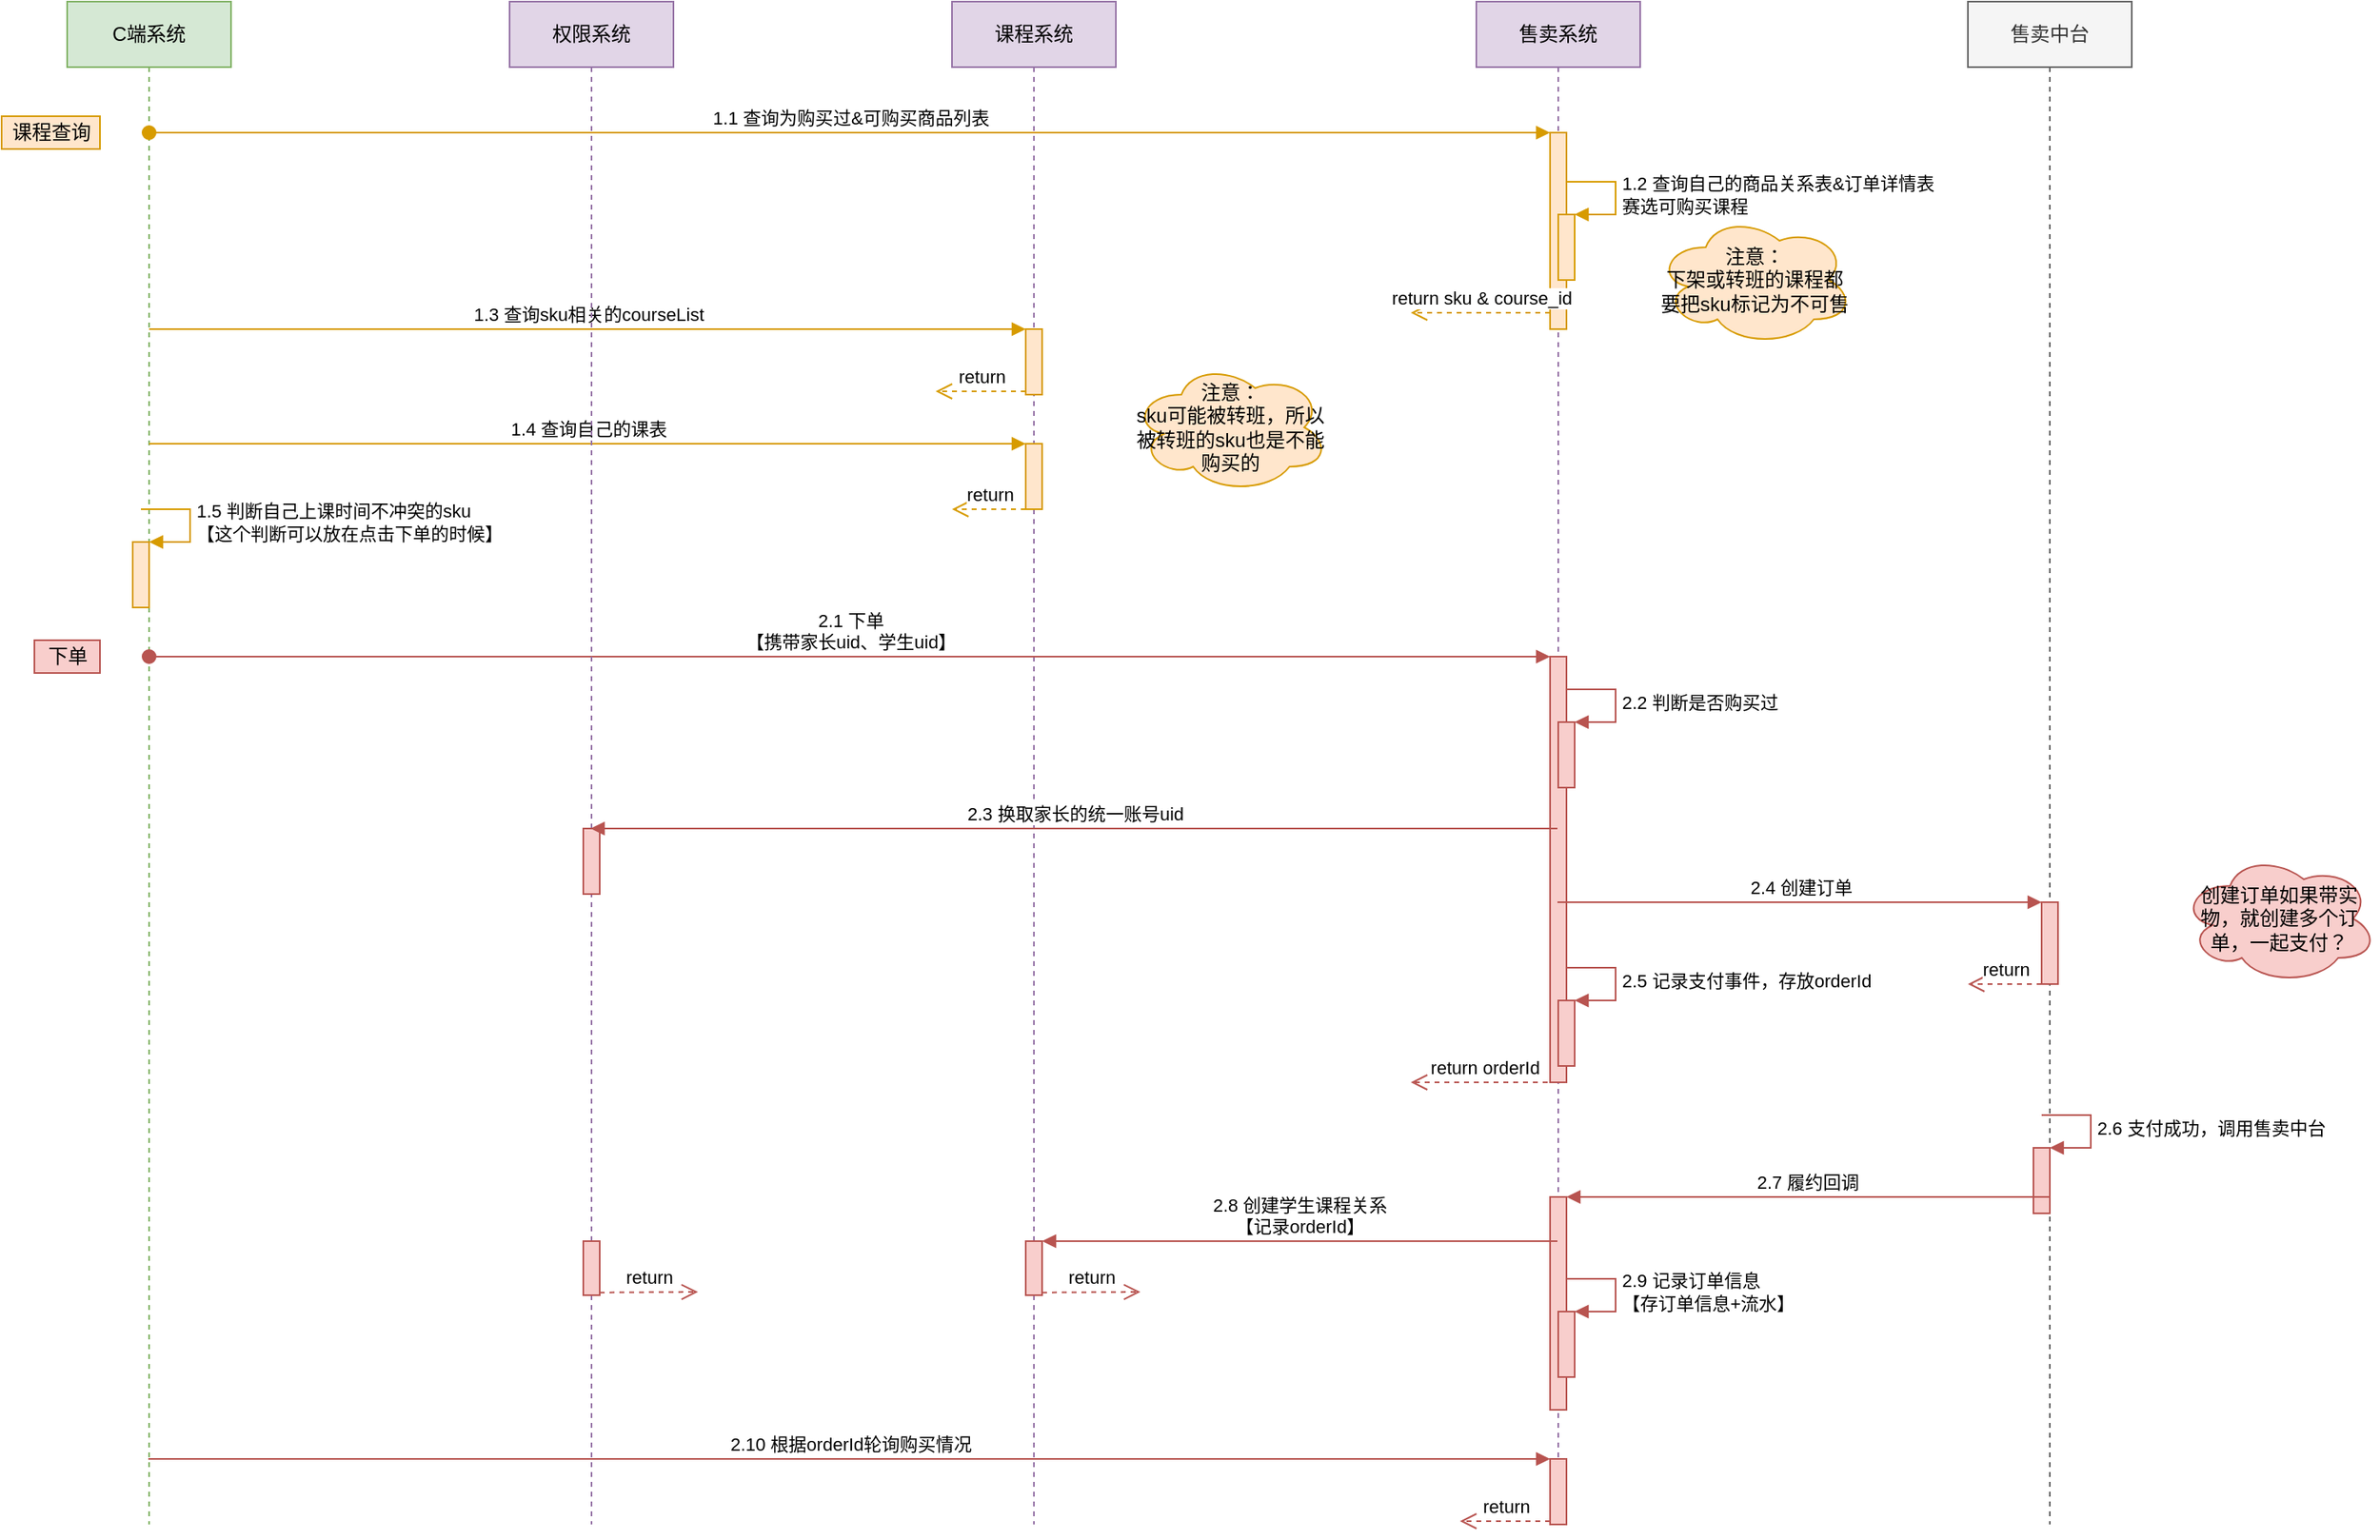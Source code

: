 <mxfile version="15.7.3" type="github">
  <diagram id="UVOvV6fA2UmFdXmWeJSD" name="Page-1">
    <mxGraphModel dx="2125" dy="808" grid="1" gridSize="10" guides="1" tooltips="1" connect="1" arrows="1" fold="1" page="1" pageScale="1" pageWidth="827" pageHeight="1169" math="0" shadow="0">
      <root>
        <mxCell id="0" />
        <mxCell id="1" parent="0" />
        <mxCell id="1KJPhX_gMyuPU1yyWYu5-1" value="C端系统" style="shape=umlLifeline;perimeter=lifelinePerimeter;whiteSpace=wrap;html=1;container=1;collapsible=0;recursiveResize=0;outlineConnect=0;fillColor=#d5e8d4;strokeColor=#82b366;" parent="1" vertex="1">
          <mxGeometry x="-120" y="80" width="100" height="930" as="geometry" />
        </mxCell>
        <mxCell id="1KJPhX_gMyuPU1yyWYu5-18" value="" style="html=1;points=[];perimeter=orthogonalPerimeter;fillColor=#ffe6cc;strokeColor=#d79b00;" parent="1KJPhX_gMyuPU1yyWYu5-1" vertex="1">
          <mxGeometry x="40" y="330" width="10" height="40" as="geometry" />
        </mxCell>
        <mxCell id="1KJPhX_gMyuPU1yyWYu5-19" value="1.5 判断自己上课时间不冲突的sku&lt;br&gt;【这个判断可以放在点击下单的时候】" style="edgeStyle=orthogonalEdgeStyle;html=1;align=left;spacingLeft=2;endArrow=block;rounded=0;entryX=1;entryY=0;fillColor=#ffe6cc;strokeColor=#d79b00;" parent="1KJPhX_gMyuPU1yyWYu5-1" target="1KJPhX_gMyuPU1yyWYu5-18" edge="1">
          <mxGeometry relative="1" as="geometry">
            <mxPoint x="45" y="310" as="sourcePoint" />
            <Array as="points">
              <mxPoint x="75" y="310" />
            </Array>
          </mxGeometry>
        </mxCell>
        <mxCell id="1KJPhX_gMyuPU1yyWYu5-2" value="课程系统" style="shape=umlLifeline;perimeter=lifelinePerimeter;whiteSpace=wrap;html=1;container=1;collapsible=0;recursiveResize=0;outlineConnect=0;fillColor=#e1d5e7;strokeColor=#9673a6;" parent="1" vertex="1">
          <mxGeometry x="420" y="80" width="100" height="930" as="geometry" />
        </mxCell>
        <mxCell id="1KJPhX_gMyuPU1yyWYu5-11" value="" style="html=1;points=[];perimeter=orthogonalPerimeter;fillColor=#ffe6cc;strokeColor=#d79b00;" parent="1KJPhX_gMyuPU1yyWYu5-2" vertex="1">
          <mxGeometry x="45" y="200" width="10" height="40" as="geometry" />
        </mxCell>
        <mxCell id="1KJPhX_gMyuPU1yyWYu5-13" value="return" style="html=1;verticalAlign=bottom;endArrow=open;dashed=1;endSize=8;exitX=0;exitY=0.95;rounded=0;fillColor=#ffe6cc;strokeColor=#d79b00;" parent="1KJPhX_gMyuPU1yyWYu5-2" source="1KJPhX_gMyuPU1yyWYu5-11" edge="1">
          <mxGeometry relative="1" as="geometry">
            <mxPoint x="-10" y="238" as="targetPoint" />
          </mxGeometry>
        </mxCell>
        <mxCell id="1KJPhX_gMyuPU1yyWYu5-15" value="" style="html=1;points=[];perimeter=orthogonalPerimeter;fillColor=#ffe6cc;strokeColor=#d79b00;" parent="1KJPhX_gMyuPU1yyWYu5-2" vertex="1">
          <mxGeometry x="45" y="270" width="10" height="40" as="geometry" />
        </mxCell>
        <mxCell id="1KJPhX_gMyuPU1yyWYu5-17" value="return" style="html=1;verticalAlign=bottom;endArrow=open;dashed=1;endSize=8;rounded=0;fillColor=#ffe6cc;strokeColor=#d79b00;" parent="1KJPhX_gMyuPU1yyWYu5-2" source="1KJPhX_gMyuPU1yyWYu5-15" edge="1">
          <mxGeometry relative="1" as="geometry">
            <mxPoint y="310" as="targetPoint" />
          </mxGeometry>
        </mxCell>
        <mxCell id="1KJPhX_gMyuPU1yyWYu5-37" value="" style="html=1;points=[];perimeter=orthogonalPerimeter;fillColor=#f8cecc;strokeColor=#b85450;" parent="1KJPhX_gMyuPU1yyWYu5-2" vertex="1">
          <mxGeometry x="45" y="757" width="10" height="33" as="geometry" />
        </mxCell>
        <mxCell id="1KJPhX_gMyuPU1yyWYu5-39" value="return" style="html=1;verticalAlign=bottom;endArrow=open;dashed=1;endSize=8;exitX=1;exitY=0.95;rounded=0;fillColor=#f8cecc;strokeColor=#b85450;" parent="1KJPhX_gMyuPU1yyWYu5-2" source="1KJPhX_gMyuPU1yyWYu5-37" edge="1">
          <mxGeometry relative="1" as="geometry">
            <mxPoint x="115" y="788" as="targetPoint" />
          </mxGeometry>
        </mxCell>
        <mxCell id="1KJPhX_gMyuPU1yyWYu5-3" value="售卖系统" style="shape=umlLifeline;perimeter=lifelinePerimeter;whiteSpace=wrap;html=1;container=1;collapsible=0;recursiveResize=0;outlineConnect=0;fillColor=#e1d5e7;strokeColor=#9673a6;" parent="1" vertex="1">
          <mxGeometry x="740" y="80" width="100" height="930" as="geometry" />
        </mxCell>
        <mxCell id="1KJPhX_gMyuPU1yyWYu5-5" value="" style="html=1;points=[];perimeter=orthogonalPerimeter;fillColor=#ffe6cc;strokeColor=#d79b00;" parent="1KJPhX_gMyuPU1yyWYu5-3" vertex="1">
          <mxGeometry x="45" y="80" width="10" height="120" as="geometry" />
        </mxCell>
        <mxCell id="1KJPhX_gMyuPU1yyWYu5-8" value="" style="html=1;points=[];perimeter=orthogonalPerimeter;fillColor=#ffe6cc;strokeColor=#d79b00;" parent="1KJPhX_gMyuPU1yyWYu5-3" vertex="1">
          <mxGeometry x="50" y="130" width="10" height="40" as="geometry" />
        </mxCell>
        <mxCell id="1KJPhX_gMyuPU1yyWYu5-9" value="1.2 查询自己的商品关系表&amp;amp;订单详情表&lt;br&gt;赛选可购买课程" style="edgeStyle=orthogonalEdgeStyle;html=1;align=left;spacingLeft=2;endArrow=block;rounded=0;entryX=1;entryY=0;fillColor=#ffe6cc;strokeColor=#d79b00;" parent="1KJPhX_gMyuPU1yyWYu5-3" target="1KJPhX_gMyuPU1yyWYu5-8" edge="1">
          <mxGeometry relative="1" as="geometry">
            <mxPoint x="55" y="110" as="sourcePoint" />
            <Array as="points">
              <mxPoint x="85" y="110" />
            </Array>
          </mxGeometry>
        </mxCell>
        <mxCell id="1KJPhX_gMyuPU1yyWYu5-21" value="" style="html=1;points=[];perimeter=orthogonalPerimeter;fillColor=#f8cecc;strokeColor=#b85450;" parent="1KJPhX_gMyuPU1yyWYu5-3" vertex="1">
          <mxGeometry x="45" y="400" width="10" height="260" as="geometry" />
        </mxCell>
        <mxCell id="1KJPhX_gMyuPU1yyWYu5-23" value="" style="html=1;points=[];perimeter=orthogonalPerimeter;fillColor=#f8cecc;strokeColor=#b85450;" parent="1KJPhX_gMyuPU1yyWYu5-3" vertex="1">
          <mxGeometry x="50" y="440" width="10" height="40" as="geometry" />
        </mxCell>
        <mxCell id="1KJPhX_gMyuPU1yyWYu5-24" value="2.2 判断是否购买过" style="edgeStyle=orthogonalEdgeStyle;html=1;align=left;spacingLeft=2;endArrow=block;rounded=0;entryX=1;entryY=0;fillColor=#f8cecc;strokeColor=#b85450;" parent="1KJPhX_gMyuPU1yyWYu5-3" target="1KJPhX_gMyuPU1yyWYu5-23" edge="1">
          <mxGeometry relative="1" as="geometry">
            <mxPoint x="55" y="420" as="sourcePoint" />
            <Array as="points">
              <mxPoint x="85" y="420" />
            </Array>
          </mxGeometry>
        </mxCell>
        <mxCell id="1KJPhX_gMyuPU1yyWYu5-28" value="" style="html=1;points=[];perimeter=orthogonalPerimeter;fillColor=#f8cecc;strokeColor=#b85450;" parent="1KJPhX_gMyuPU1yyWYu5-3" vertex="1">
          <mxGeometry x="50" y="610" width="10" height="40" as="geometry" />
        </mxCell>
        <mxCell id="1KJPhX_gMyuPU1yyWYu5-29" value="2.5 记录支付事件，存放orderId" style="edgeStyle=orthogonalEdgeStyle;html=1;align=left;spacingLeft=2;endArrow=block;rounded=0;entryX=1;entryY=0;fillColor=#f8cecc;strokeColor=#b85450;" parent="1KJPhX_gMyuPU1yyWYu5-3" target="1KJPhX_gMyuPU1yyWYu5-28" edge="1">
          <mxGeometry relative="1" as="geometry">
            <mxPoint x="55" y="590" as="sourcePoint" />
            <Array as="points">
              <mxPoint x="85" y="590" />
            </Array>
          </mxGeometry>
        </mxCell>
        <mxCell id="1KJPhX_gMyuPU1yyWYu5-33" value="" style="html=1;points=[];perimeter=orthogonalPerimeter;fillColor=#f8cecc;strokeColor=#b85450;" parent="1KJPhX_gMyuPU1yyWYu5-3" vertex="1">
          <mxGeometry x="45" y="730" width="10" height="130" as="geometry" />
        </mxCell>
        <mxCell id="1KJPhX_gMyuPU1yyWYu5-40" value="" style="html=1;points=[];perimeter=orthogonalPerimeter;fillColor=#f8cecc;strokeColor=#b85450;" parent="1KJPhX_gMyuPU1yyWYu5-3" vertex="1">
          <mxGeometry x="50" y="800" width="10" height="40" as="geometry" />
        </mxCell>
        <mxCell id="1KJPhX_gMyuPU1yyWYu5-41" value="2.9 记录订单信息&lt;br&gt;【存订单信息+流水】" style="edgeStyle=orthogonalEdgeStyle;html=1;align=left;spacingLeft=2;endArrow=block;rounded=0;entryX=1;entryY=0;fillColor=#f8cecc;strokeColor=#b85450;" parent="1KJPhX_gMyuPU1yyWYu5-3" target="1KJPhX_gMyuPU1yyWYu5-40" edge="1">
          <mxGeometry relative="1" as="geometry">
            <mxPoint x="55" y="780" as="sourcePoint" />
            <Array as="points">
              <mxPoint x="85" y="780" />
            </Array>
          </mxGeometry>
        </mxCell>
        <mxCell id="1KJPhX_gMyuPU1yyWYu5-42" value="" style="html=1;points=[];perimeter=orthogonalPerimeter;fillColor=#f8cecc;strokeColor=#b85450;" parent="1KJPhX_gMyuPU1yyWYu5-3" vertex="1">
          <mxGeometry x="45" y="890" width="10" height="40" as="geometry" />
        </mxCell>
        <mxCell id="1KJPhX_gMyuPU1yyWYu5-44" value="return" style="html=1;verticalAlign=bottom;endArrow=open;dashed=1;endSize=8;exitX=0;exitY=0.95;rounded=0;fillColor=#f8cecc;strokeColor=#b85450;" parent="1KJPhX_gMyuPU1yyWYu5-3" source="1KJPhX_gMyuPU1yyWYu5-42" edge="1">
          <mxGeometry relative="1" as="geometry">
            <mxPoint x="-10" y="928" as="targetPoint" />
          </mxGeometry>
        </mxCell>
        <mxCell id="1KJPhX_gMyuPU1yyWYu5-4" value="售卖中台" style="shape=umlLifeline;perimeter=lifelinePerimeter;whiteSpace=wrap;html=1;container=1;collapsible=0;recursiveResize=0;outlineConnect=0;fillColor=#f5f5f5;fontColor=#333333;strokeColor=#666666;" parent="1" vertex="1">
          <mxGeometry x="1040" y="80" width="100" height="930" as="geometry" />
        </mxCell>
        <mxCell id="1KJPhX_gMyuPU1yyWYu5-25" value="" style="html=1;points=[];perimeter=orthogonalPerimeter;fillColor=#f8cecc;strokeColor=#b85450;" parent="1KJPhX_gMyuPU1yyWYu5-4" vertex="1">
          <mxGeometry x="45" y="550" width="10" height="50" as="geometry" />
        </mxCell>
        <mxCell id="1KJPhX_gMyuPU1yyWYu5-27" value="return" style="html=1;verticalAlign=bottom;endArrow=open;dashed=1;endSize=8;rounded=0;fillColor=#f8cecc;strokeColor=#b85450;" parent="1KJPhX_gMyuPU1yyWYu5-4" source="1KJPhX_gMyuPU1yyWYu5-25" edge="1">
          <mxGeometry relative="1" as="geometry">
            <mxPoint y="600" as="targetPoint" />
          </mxGeometry>
        </mxCell>
        <mxCell id="1KJPhX_gMyuPU1yyWYu5-31" value="" style="html=1;points=[];perimeter=orthogonalPerimeter;fillColor=#f8cecc;strokeColor=#b85450;" parent="1KJPhX_gMyuPU1yyWYu5-4" vertex="1">
          <mxGeometry x="40" y="700" width="10" height="40" as="geometry" />
        </mxCell>
        <mxCell id="1KJPhX_gMyuPU1yyWYu5-32" value="2.6 支付成功，调用售卖中台" style="edgeStyle=orthogonalEdgeStyle;html=1;align=left;spacingLeft=2;endArrow=block;rounded=0;entryX=1;entryY=0;fillColor=#f8cecc;strokeColor=#b85450;" parent="1KJPhX_gMyuPU1yyWYu5-4" target="1KJPhX_gMyuPU1yyWYu5-31" edge="1">
          <mxGeometry relative="1" as="geometry">
            <mxPoint x="45" y="680" as="sourcePoint" />
            <Array as="points">
              <mxPoint x="75" y="680" />
            </Array>
          </mxGeometry>
        </mxCell>
        <mxCell id="1KJPhX_gMyuPU1yyWYu5-6" value="1.1 查询为购买过&amp;amp;可购买商品列表" style="html=1;verticalAlign=bottom;startArrow=oval;endArrow=block;startSize=8;rounded=0;fillColor=#ffe6cc;strokeColor=#d79b00;" parent="1" source="1KJPhX_gMyuPU1yyWYu5-1" target="1KJPhX_gMyuPU1yyWYu5-5" edge="1">
          <mxGeometry relative="1" as="geometry">
            <mxPoint x="725" y="160" as="sourcePoint" />
            <Array as="points">
              <mxPoint x="350" y="160" />
            </Array>
          </mxGeometry>
        </mxCell>
        <mxCell id="1KJPhX_gMyuPU1yyWYu5-7" value="课程查询" style="text;html=1;align=center;verticalAlign=middle;resizable=0;points=[];autosize=1;strokeColor=#d79b00;fillColor=#ffe6cc;" parent="1" vertex="1">
          <mxGeometry x="-160" y="150" width="60" height="20" as="geometry" />
        </mxCell>
        <mxCell id="1KJPhX_gMyuPU1yyWYu5-10" value="return sku &amp;amp; course_id" style="html=1;verticalAlign=bottom;endArrow=open;dashed=1;endSize=8;rounded=0;fillColor=#ffe6cc;strokeColor=#d79b00;" parent="1" source="1KJPhX_gMyuPU1yyWYu5-5" edge="1">
          <mxGeometry relative="1" as="geometry">
            <mxPoint x="780" y="270" as="sourcePoint" />
            <mxPoint x="700" y="270" as="targetPoint" />
          </mxGeometry>
        </mxCell>
        <mxCell id="1KJPhX_gMyuPU1yyWYu5-12" value="1.3 查询sku相关的courseList" style="html=1;verticalAlign=bottom;endArrow=block;entryX=0;entryY=0;rounded=0;fillColor=#ffe6cc;strokeColor=#d79b00;" parent="1" source="1KJPhX_gMyuPU1yyWYu5-1" target="1KJPhX_gMyuPU1yyWYu5-11" edge="1">
          <mxGeometry relative="1" as="geometry">
            <mxPoint x="395" y="280" as="sourcePoint" />
          </mxGeometry>
        </mxCell>
        <mxCell id="1KJPhX_gMyuPU1yyWYu5-14" value="注意：&lt;br&gt;下架或转班的课程都要把sku标记为不可售" style="ellipse;shape=cloud;whiteSpace=wrap;html=1;fillColor=#ffe6cc;strokeColor=#d79b00;" parent="1" vertex="1">
          <mxGeometry x="850" y="210" width="120" height="80" as="geometry" />
        </mxCell>
        <mxCell id="1KJPhX_gMyuPU1yyWYu5-16" value="1.4 查询自己的课表" style="html=1;verticalAlign=bottom;endArrow=block;entryX=0;entryY=0;rounded=0;fillColor=#ffe6cc;strokeColor=#d79b00;" parent="1" source="1KJPhX_gMyuPU1yyWYu5-1" target="1KJPhX_gMyuPU1yyWYu5-15" edge="1">
          <mxGeometry relative="1" as="geometry">
            <mxPoint x="395" y="350" as="sourcePoint" />
          </mxGeometry>
        </mxCell>
        <mxCell id="1KJPhX_gMyuPU1yyWYu5-20" value="注意：&lt;br&gt;sku可能被转班，所以被转班的sku也是不能购买的" style="ellipse;shape=cloud;whiteSpace=wrap;html=1;fillColor=#ffe6cc;strokeColor=#d79b00;" parent="1" vertex="1">
          <mxGeometry x="530" y="300" width="120" height="80" as="geometry" />
        </mxCell>
        <mxCell id="1KJPhX_gMyuPU1yyWYu5-22" value="2.1 下单&lt;br&gt;【携带家长uid、学生uid】" style="html=1;verticalAlign=bottom;startArrow=oval;endArrow=block;startSize=8;rounded=0;fillColor=#f8cecc;strokeColor=#b85450;startFill=1;" parent="1" target="1KJPhX_gMyuPU1yyWYu5-21" edge="1" source="1KJPhX_gMyuPU1yyWYu5-1">
          <mxGeometry relative="1" as="geometry">
            <mxPoint x="-70.5" y="540" as="sourcePoint" />
            <Array as="points">
              <mxPoint x="350" y="480" />
              <mxPoint x="580" y="480" />
            </Array>
          </mxGeometry>
        </mxCell>
        <mxCell id="1KJPhX_gMyuPU1yyWYu5-26" value="2.4 创建订单" style="html=1;verticalAlign=bottom;endArrow=block;entryX=0;entryY=0;rounded=0;fillColor=#f8cecc;strokeColor=#b85450;" parent="1" target="1KJPhX_gMyuPU1yyWYu5-25" edge="1">
          <mxGeometry relative="1" as="geometry">
            <mxPoint x="789.5" y="630" as="sourcePoint" />
          </mxGeometry>
        </mxCell>
        <mxCell id="1KJPhX_gMyuPU1yyWYu5-30" value="return orderId" style="html=1;verticalAlign=bottom;endArrow=open;dashed=1;endSize=8;rounded=0;fillColor=#f8cecc;strokeColor=#b85450;" parent="1" edge="1">
          <mxGeometry relative="1" as="geometry">
            <mxPoint x="789.5" y="740" as="sourcePoint" />
            <mxPoint x="700" y="740" as="targetPoint" />
            <Array as="points">
              <mxPoint x="730" y="740" />
            </Array>
          </mxGeometry>
        </mxCell>
        <mxCell id="1KJPhX_gMyuPU1yyWYu5-34" value="2.7 履约回调" style="html=1;verticalAlign=bottom;endArrow=block;entryX=1;entryY=0;rounded=0;fillColor=#f8cecc;strokeColor=#b85450;" parent="1" target="1KJPhX_gMyuPU1yyWYu5-33" edge="1">
          <mxGeometry relative="1" as="geometry">
            <mxPoint x="1089.5" y="810" as="sourcePoint" />
          </mxGeometry>
        </mxCell>
        <mxCell id="1KJPhX_gMyuPU1yyWYu5-38" value="2.8 创建学生课程关系&lt;br&gt;【记录orderId】" style="html=1;verticalAlign=bottom;endArrow=block;entryX=1;entryY=0;rounded=0;fillColor=#f8cecc;strokeColor=#b85450;" parent="1" target="1KJPhX_gMyuPU1yyWYu5-37" edge="1">
          <mxGeometry relative="1" as="geometry">
            <mxPoint x="789.5" y="837" as="sourcePoint" />
          </mxGeometry>
        </mxCell>
        <mxCell id="1KJPhX_gMyuPU1yyWYu5-43" value="2.10 根据orderId轮询购买情况" style="html=1;verticalAlign=bottom;endArrow=block;entryX=0;entryY=0;rounded=0;fillColor=#f8cecc;strokeColor=#b85450;" parent="1" target="1KJPhX_gMyuPU1yyWYu5-42" edge="1">
          <mxGeometry relative="1" as="geometry">
            <mxPoint x="-70.5" y="970" as="sourcePoint" />
          </mxGeometry>
        </mxCell>
        <mxCell id="Sqjw6PsiHCymJ-yRBsUN-1" value="权限系统" style="shape=umlLifeline;perimeter=lifelinePerimeter;whiteSpace=wrap;html=1;container=1;collapsible=0;recursiveResize=0;outlineConnect=0;fillColor=#e1d5e7;strokeColor=#9673a6;" parent="1" vertex="1">
          <mxGeometry x="150" y="80" width="100" height="930" as="geometry" />
        </mxCell>
        <mxCell id="Sqjw6PsiHCymJ-yRBsUN-6" value="" style="html=1;points=[];perimeter=orthogonalPerimeter;fillColor=#f8cecc;strokeColor=#b85450;" parent="Sqjw6PsiHCymJ-yRBsUN-1" vertex="1">
          <mxGeometry x="45" y="757" width="10" height="33" as="geometry" />
        </mxCell>
        <mxCell id="Sqjw6PsiHCymJ-yRBsUN-7" value="return" style="html=1;verticalAlign=bottom;endArrow=open;dashed=1;endSize=8;exitX=1;exitY=0.95;rounded=0;fillColor=#f8cecc;strokeColor=#b85450;" parent="Sqjw6PsiHCymJ-yRBsUN-1" source="Sqjw6PsiHCymJ-yRBsUN-6" edge="1">
          <mxGeometry relative="1" as="geometry">
            <mxPoint x="115" y="788" as="targetPoint" />
          </mxGeometry>
        </mxCell>
        <mxCell id="Sqjw6PsiHCymJ-yRBsUN-8" value="" style="html=1;points=[];perimeter=orthogonalPerimeter;fillColor=#f8cecc;strokeColor=#b85450;" parent="Sqjw6PsiHCymJ-yRBsUN-1" vertex="1">
          <mxGeometry x="45" y="505" width="10" height="40" as="geometry" />
        </mxCell>
        <mxCell id="Sqjw6PsiHCymJ-yRBsUN-10" value="下单" style="text;html=1;align=center;verticalAlign=middle;resizable=0;points=[];autosize=1;strokeColor=#b85450;fillColor=#f8cecc;" parent="1" vertex="1">
          <mxGeometry x="-140" y="470" width="40" height="20" as="geometry" />
        </mxCell>
        <mxCell id="40i2sDK0RFl-MGYWNSZK-1" value="创建订单如果带实物，就创建多个订单，一起支付？" style="ellipse;shape=cloud;whiteSpace=wrap;html=1;fillColor=#f8cecc;strokeColor=#b85450;" parent="1" vertex="1">
          <mxGeometry x="1170" y="600" width="120" height="80" as="geometry" />
        </mxCell>
        <mxCell id="6A9EDHYTdVuhsnbciG5W-1" value="2.3 换取家长的统一账号uid" style="html=1;verticalAlign=bottom;endArrow=block;rounded=0;fillColor=#f8cecc;strokeColor=#b85450;" edge="1" parent="1">
          <mxGeometry width="80" relative="1" as="geometry">
            <mxPoint x="789.5" y="585" as="sourcePoint" />
            <mxPoint x="199.5" y="585" as="targetPoint" />
            <Array as="points">
              <mxPoint x="260" y="585" />
            </Array>
          </mxGeometry>
        </mxCell>
      </root>
    </mxGraphModel>
  </diagram>
</mxfile>
